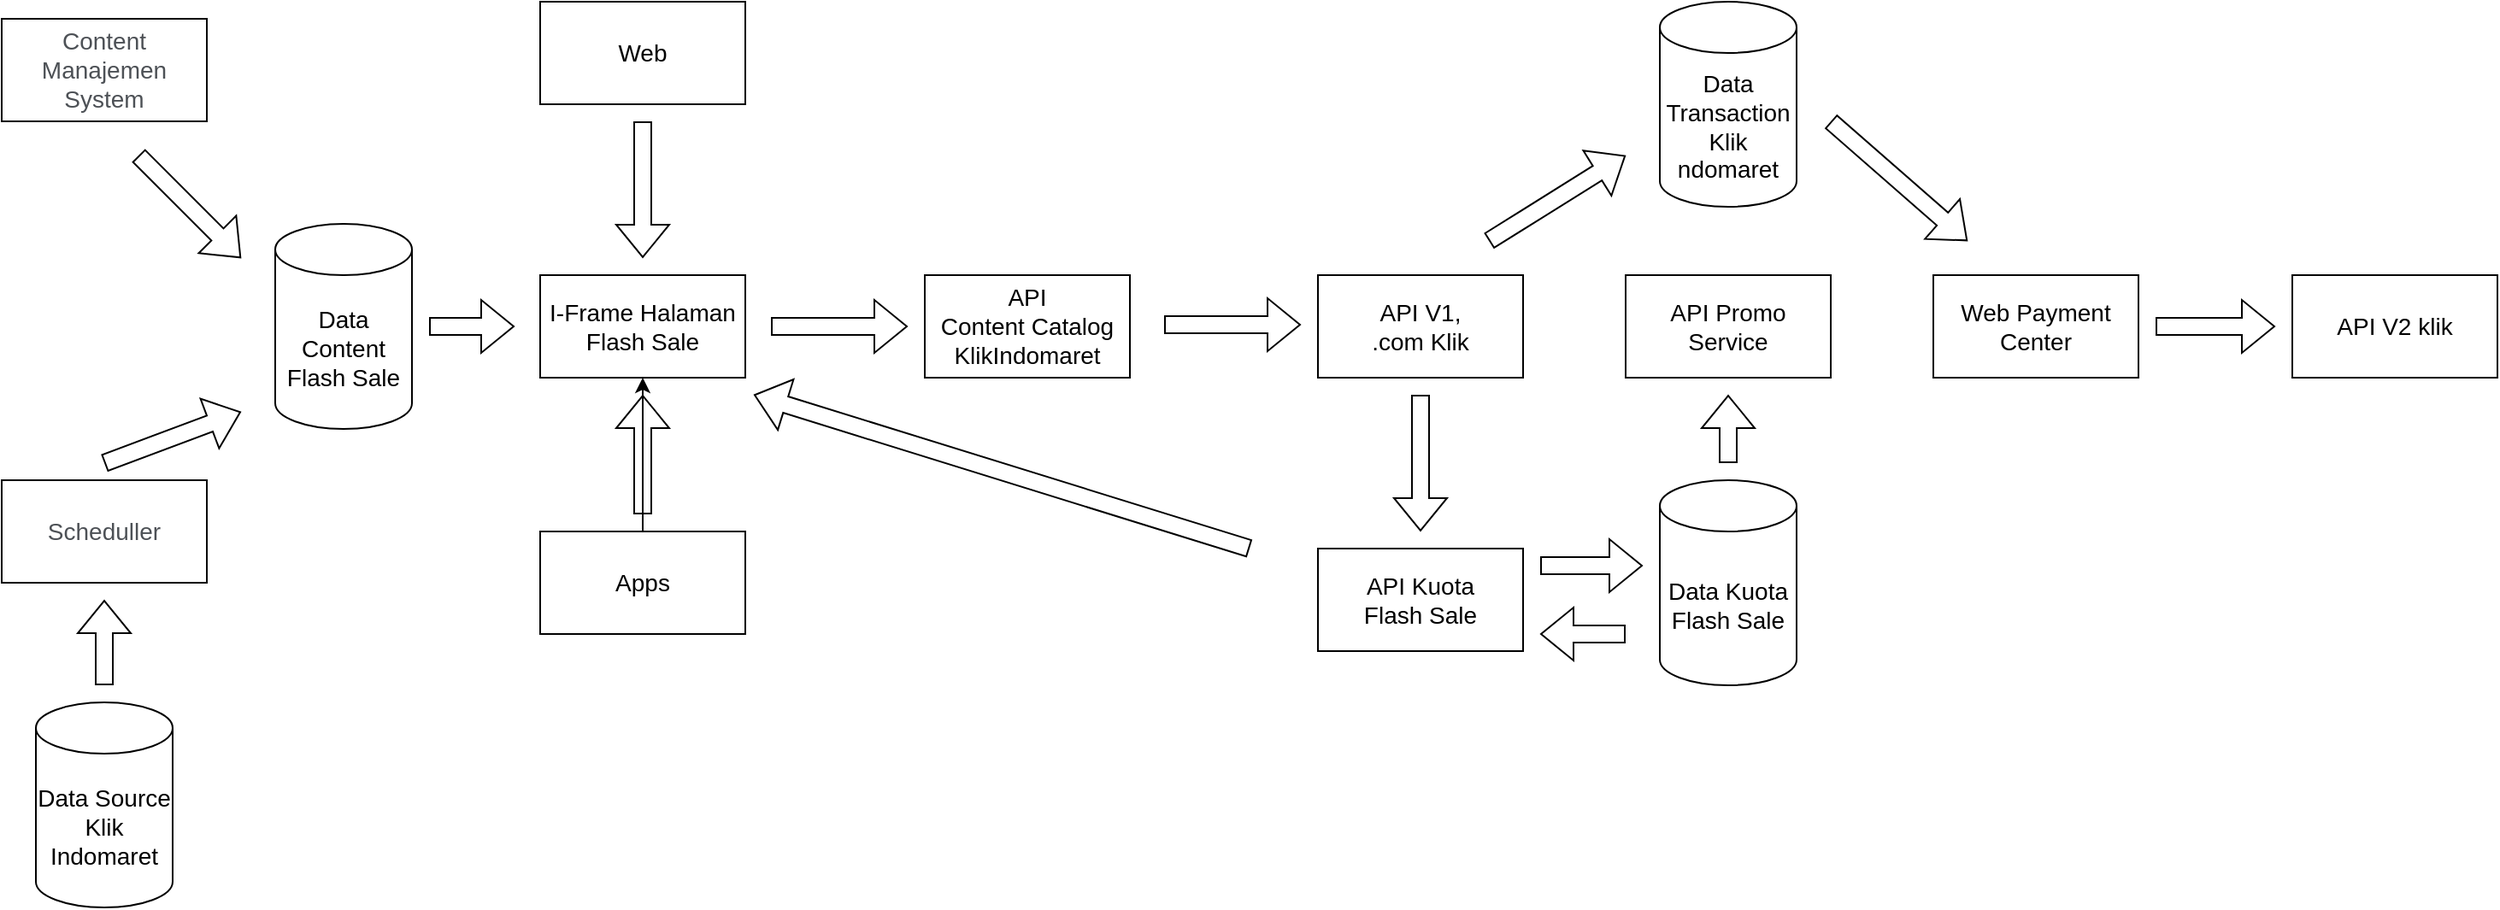 <mxfile version="15.5.2" type="github"><diagram id="s2k1WjOQKr72GWhOcYrM" name="Page-1"><mxGraphModel dx="1656" dy="924" grid="1" gridSize="10" guides="1" tooltips="1" connect="1" arrows="1" fold="1" page="1" pageScale="1" pageWidth="850" pageHeight="1100" math="0" shadow="0"><root><mxCell id="0"/><mxCell id="1" parent="0"/><mxCell id="Rx-K7-EjAl0h3J8XbCN9-4" value="&lt;font style=&quot;font-size: 14px&quot;&gt;Web&lt;/font&gt;" style="rounded=0;whiteSpace=wrap;html=1;" vertex="1" parent="1"><mxGeometry x="365" y="360" width="120" height="60" as="geometry"/></mxCell><mxCell id="Rx-K7-EjAl0h3J8XbCN9-43" value="" style="edgeStyle=orthogonalEdgeStyle;rounded=0;orthogonalLoop=1;jettySize=auto;html=1;fontSize=14;" edge="1" parent="1" source="Rx-K7-EjAl0h3J8XbCN9-5" target="Rx-K7-EjAl0h3J8XbCN9-7"><mxGeometry relative="1" as="geometry"/></mxCell><mxCell id="Rx-K7-EjAl0h3J8XbCN9-5" value="&lt;font style=&quot;font-size: 14px&quot;&gt;Apps&lt;/font&gt;" style="rounded=0;whiteSpace=wrap;html=1;" vertex="1" parent="1"><mxGeometry x="365" y="670" width="120" height="60" as="geometry"/></mxCell><mxCell id="Rx-K7-EjAl0h3J8XbCN9-7" value="&lt;font style=&quot;font-size: 14px&quot;&gt;I-Frame Halaman Flash Sale&lt;br&gt;&lt;/font&gt;" style="rounded=0;whiteSpace=wrap;html=1;" vertex="1" parent="1"><mxGeometry x="365" y="520" width="120" height="60" as="geometry"/></mxCell><mxCell id="Rx-K7-EjAl0h3J8XbCN9-8" value="Data Content Flash Sale" style="shape=cylinder3;whiteSpace=wrap;html=1;boundedLbl=1;backgroundOutline=1;size=15;fontSize=14;" vertex="1" parent="1"><mxGeometry x="210" y="490" width="80" height="120" as="geometry"/></mxCell><mxCell id="Rx-K7-EjAl0h3J8XbCN9-10" value="" style="shape=flexArrow;endArrow=classic;html=1;rounded=0;fontSize=14;" edge="1" parent="1"><mxGeometry width="50" height="50" relative="1" as="geometry"><mxPoint x="425" y="660" as="sourcePoint"/><mxPoint x="425" y="590" as="targetPoint"/></mxGeometry></mxCell><mxCell id="Rx-K7-EjAl0h3J8XbCN9-11" value="" style="shape=flexArrow;endArrow=classic;html=1;rounded=0;fontSize=14;" edge="1" parent="1"><mxGeometry width="50" height="50" relative="1" as="geometry"><mxPoint x="425" y="430" as="sourcePoint"/><mxPoint x="425" y="510" as="targetPoint"/></mxGeometry></mxCell><mxCell id="Rx-K7-EjAl0h3J8XbCN9-12" value="" style="shape=flexArrow;endArrow=classic;html=1;rounded=0;fontSize=14;" edge="1" parent="1"><mxGeometry width="50" height="50" relative="1" as="geometry"><mxPoint x="300" y="550" as="sourcePoint"/><mxPoint x="350" y="550" as="targetPoint"/></mxGeometry></mxCell><mxCell id="Rx-K7-EjAl0h3J8XbCN9-13" value="&lt;span style=&quot;color: rgb(77 , 81 , 86) ; font-family: &amp;#34;arial&amp;#34; , sans-serif ; font-size: 14px ; text-align: left ; background-color: rgb(255 , 255 , 255)&quot;&gt;Content Manajemen System&lt;/span&gt;" style="rounded=0;whiteSpace=wrap;html=1;" vertex="1" parent="1"><mxGeometry x="50" y="370" width="120" height="60" as="geometry"/></mxCell><mxCell id="Rx-K7-EjAl0h3J8XbCN9-14" value="&lt;span style=&quot;color: rgb(77 , 81 , 86) ; font-family: &amp;#34;arial&amp;#34; , sans-serif ; font-size: 14px ; text-align: left ; background-color: rgb(255 , 255 , 255)&quot;&gt;Scheduller&lt;/span&gt;" style="rounded=0;whiteSpace=wrap;html=1;" vertex="1" parent="1"><mxGeometry x="50" y="640" width="120" height="60" as="geometry"/></mxCell><mxCell id="Rx-K7-EjAl0h3J8XbCN9-15" value="Data Source&lt;br&gt;Klik&lt;br&gt;Indomaret" style="shape=cylinder3;whiteSpace=wrap;html=1;boundedLbl=1;backgroundOutline=1;size=15;fontSize=14;" vertex="1" parent="1"><mxGeometry x="70" y="770" width="80" height="120" as="geometry"/></mxCell><mxCell id="Rx-K7-EjAl0h3J8XbCN9-16" value="" style="shape=flexArrow;endArrow=classic;html=1;rounded=0;fontSize=14;" edge="1" parent="1"><mxGeometry width="50" height="50" relative="1" as="geometry"><mxPoint x="110" y="760" as="sourcePoint"/><mxPoint x="110" y="710" as="targetPoint"/></mxGeometry></mxCell><mxCell id="Rx-K7-EjAl0h3J8XbCN9-17" value="" style="shape=flexArrow;endArrow=classic;html=1;rounded=0;fontSize=14;" edge="1" parent="1"><mxGeometry width="50" height="50" relative="1" as="geometry"><mxPoint x="110" y="630" as="sourcePoint"/><mxPoint x="190" y="600" as="targetPoint"/></mxGeometry></mxCell><mxCell id="Rx-K7-EjAl0h3J8XbCN9-18" value="" style="shape=flexArrow;endArrow=classic;html=1;rounded=0;fontSize=14;" edge="1" parent="1"><mxGeometry width="50" height="50" relative="1" as="geometry"><mxPoint x="130" y="450" as="sourcePoint"/><mxPoint x="190" y="510" as="targetPoint"/></mxGeometry></mxCell><mxCell id="Rx-K7-EjAl0h3J8XbCN9-19" value="" style="shape=flexArrow;endArrow=classic;html=1;rounded=0;fontSize=14;" edge="1" parent="1"><mxGeometry width="50" height="50" relative="1" as="geometry"><mxPoint x="500" y="550" as="sourcePoint"/><mxPoint x="580" y="550" as="targetPoint"/></mxGeometry></mxCell><mxCell id="Rx-K7-EjAl0h3J8XbCN9-20" value="&lt;font style=&quot;font-size: 14px&quot;&gt;API&lt;br&gt;Content Catalog KlikIndomaret&lt;br&gt;&lt;/font&gt;" style="rounded=0;whiteSpace=wrap;html=1;" vertex="1" parent="1"><mxGeometry x="590" y="520" width="120" height="60" as="geometry"/></mxCell><mxCell id="Rx-K7-EjAl0h3J8XbCN9-21" value="&lt;font style=&quot;font-size: 14px&quot;&gt;API V1, &lt;br&gt;.com Klik&lt;br&gt;&lt;/font&gt;" style="rounded=0;whiteSpace=wrap;html=1;" vertex="1" parent="1"><mxGeometry x="820" y="520" width="120" height="60" as="geometry"/></mxCell><mxCell id="Rx-K7-EjAl0h3J8XbCN9-22" value="" style="shape=flexArrow;endArrow=classic;html=1;rounded=0;fontSize=14;" edge="1" parent="1"><mxGeometry width="50" height="50" relative="1" as="geometry"><mxPoint x="730.0" y="549" as="sourcePoint"/><mxPoint x="810.0" y="549" as="targetPoint"/></mxGeometry></mxCell><mxCell id="Rx-K7-EjAl0h3J8XbCN9-26" value="" style="shape=flexArrow;endArrow=classic;html=1;rounded=0;fontSize=14;" edge="1" parent="1"><mxGeometry width="50" height="50" relative="1" as="geometry"><mxPoint x="880" y="590" as="sourcePoint"/><mxPoint x="880" y="670" as="targetPoint"/></mxGeometry></mxCell><mxCell id="Rx-K7-EjAl0h3J8XbCN9-28" value="&lt;font style=&quot;font-size: 14px&quot;&gt;API Kuota&lt;br&gt;Flash Sale&lt;br&gt;&lt;/font&gt;" style="rounded=0;whiteSpace=wrap;html=1;" vertex="1" parent="1"><mxGeometry x="820" y="680" width="120" height="60" as="geometry"/></mxCell><mxCell id="Rx-K7-EjAl0h3J8XbCN9-30" value="Data Kuota Flash Sale" style="shape=cylinder3;whiteSpace=wrap;html=1;boundedLbl=1;backgroundOutline=1;size=15;fontSize=14;" vertex="1" parent="1"><mxGeometry x="1020" y="640" width="80" height="120" as="geometry"/></mxCell><mxCell id="Rx-K7-EjAl0h3J8XbCN9-32" value="" style="shape=flexArrow;endArrow=classic;html=1;rounded=0;fontSize=14;" edge="1" parent="1"><mxGeometry width="50" height="50" relative="1" as="geometry"><mxPoint x="1000" y="730" as="sourcePoint"/><mxPoint x="950" y="730" as="targetPoint"/></mxGeometry></mxCell><mxCell id="Rx-K7-EjAl0h3J8XbCN9-33" value="" style="shape=flexArrow;endArrow=classic;html=1;rounded=0;fontSize=14;" edge="1" parent="1"><mxGeometry width="50" height="50" relative="1" as="geometry"><mxPoint x="950" y="690" as="sourcePoint"/><mxPoint x="1010" y="690" as="targetPoint"/></mxGeometry></mxCell><mxCell id="Rx-K7-EjAl0h3J8XbCN9-35" value="&lt;font style=&quot;font-size: 14px&quot;&gt;API Promo Service&lt;br&gt;&lt;/font&gt;" style="rounded=0;whiteSpace=wrap;html=1;" vertex="1" parent="1"><mxGeometry x="1000" y="520" width="120" height="60" as="geometry"/></mxCell><mxCell id="Rx-K7-EjAl0h3J8XbCN9-36" value="&lt;font style=&quot;font-size: 14px&quot;&gt;Web Payment Center&lt;br&gt;&lt;/font&gt;" style="rounded=0;whiteSpace=wrap;html=1;" vertex="1" parent="1"><mxGeometry x="1180" y="520" width="120" height="60" as="geometry"/></mxCell><mxCell id="Rx-K7-EjAl0h3J8XbCN9-38" value="" style="shape=flexArrow;endArrow=classic;html=1;rounded=0;fontSize=14;" edge="1" parent="1"><mxGeometry width="50" height="50" relative="1" as="geometry"><mxPoint x="1310" y="550" as="sourcePoint"/><mxPoint x="1380" y="550" as="targetPoint"/></mxGeometry></mxCell><mxCell id="Rx-K7-EjAl0h3J8XbCN9-39" value="&lt;font style=&quot;font-size: 14px&quot;&gt;API V2 klik&lt;br&gt;&lt;/font&gt;" style="rounded=0;whiteSpace=wrap;html=1;" vertex="1" parent="1"><mxGeometry x="1390" y="520" width="120" height="60" as="geometry"/></mxCell><mxCell id="Rx-K7-EjAl0h3J8XbCN9-42" value="" style="shape=flexArrow;endArrow=classic;html=1;rounded=0;fontSize=14;" edge="1" parent="1"><mxGeometry width="50" height="50" relative="1" as="geometry"><mxPoint x="780" y="680" as="sourcePoint"/><mxPoint x="490" y="590" as="targetPoint"/></mxGeometry></mxCell><mxCell id="Rx-K7-EjAl0h3J8XbCN9-44" value="" style="shape=flexArrow;endArrow=classic;html=1;rounded=0;fontSize=14;" edge="1" parent="1"><mxGeometry width="50" height="50" relative="1" as="geometry"><mxPoint x="1060" y="630" as="sourcePoint"/><mxPoint x="1060" y="590" as="targetPoint"/></mxGeometry></mxCell><mxCell id="Rx-K7-EjAl0h3J8XbCN9-45" value="" style="shape=flexArrow;endArrow=classic;html=1;rounded=0;fontSize=14;" edge="1" parent="1"><mxGeometry width="50" height="50" relative="1" as="geometry"><mxPoint x="920" y="500" as="sourcePoint"/><mxPoint x="1000" y="450" as="targetPoint"/></mxGeometry></mxCell><mxCell id="Rx-K7-EjAl0h3J8XbCN9-46" value="Data Transaction Klik&lt;br&gt;ndomaret" style="shape=cylinder3;whiteSpace=wrap;html=1;boundedLbl=1;backgroundOutline=1;size=15;fontSize=14;" vertex="1" parent="1"><mxGeometry x="1020" y="360" width="80" height="120" as="geometry"/></mxCell><mxCell id="Rx-K7-EjAl0h3J8XbCN9-47" value="" style="shape=flexArrow;endArrow=classic;html=1;rounded=0;fontSize=14;" edge="1" parent="1"><mxGeometry width="50" height="50" relative="1" as="geometry"><mxPoint x="1120" y="430" as="sourcePoint"/><mxPoint x="1200" y="500" as="targetPoint"/></mxGeometry></mxCell></root></mxGraphModel></diagram></mxfile>